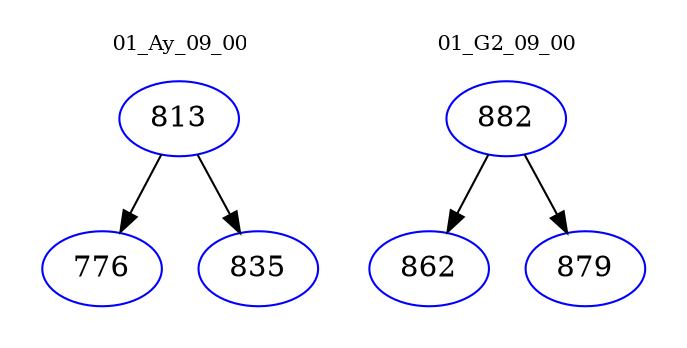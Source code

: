 digraph{
subgraph cluster_0 {
color = white
label = "01_Ay_09_00";
fontsize=10;
T0_813 [label="813", color="blue"]
T0_813 -> T0_776 [color="black"]
T0_776 [label="776", color="blue"]
T0_813 -> T0_835 [color="black"]
T0_835 [label="835", color="blue"]
}
subgraph cluster_1 {
color = white
label = "01_G2_09_00";
fontsize=10;
T1_882 [label="882", color="blue"]
T1_882 -> T1_862 [color="black"]
T1_862 [label="862", color="blue"]
T1_882 -> T1_879 [color="black"]
T1_879 [label="879", color="blue"]
}
}
